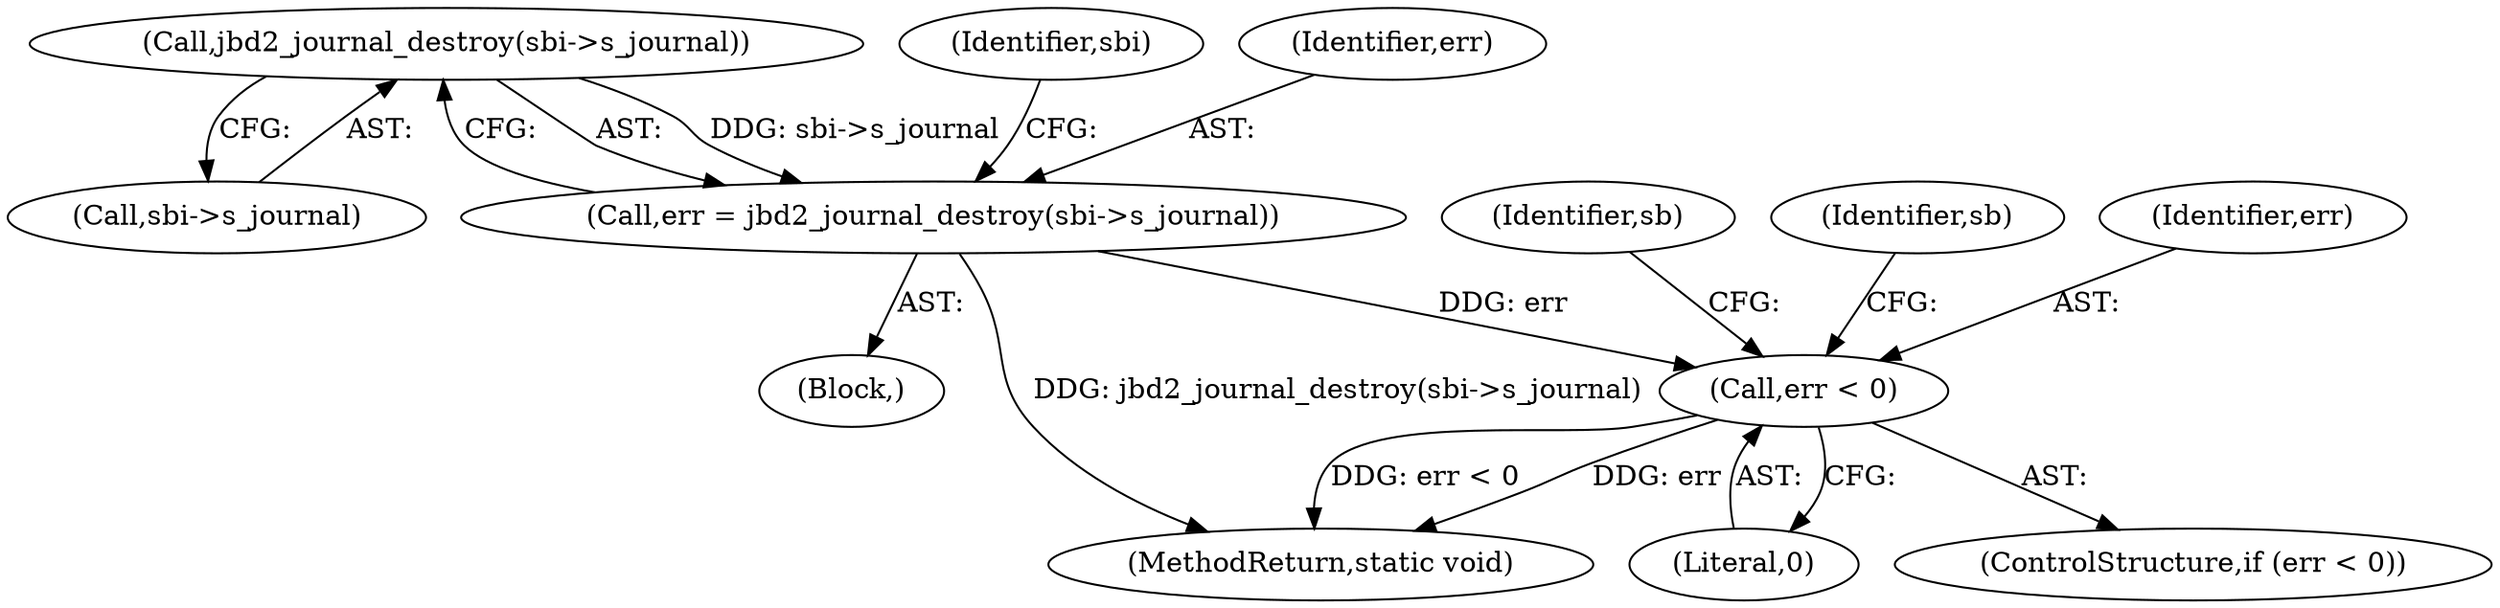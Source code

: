 digraph "0_linux_82939d7999dfc1f1998c4b1c12e2f19edbdff272_0@pointer" {
"1000143" [label="(Call,jbd2_journal_destroy(sbi->s_journal))"];
"1000141" [label="(Call,err = jbd2_journal_destroy(sbi->s_journal))"];
"1000153" [label="(Call,err < 0)"];
"1000140" [label="(Block,)"];
"1000157" [label="(Identifier,sb)"];
"1000143" [label="(Call,jbd2_journal_destroy(sbi->s_journal))"];
"1000144" [label="(Call,sbi->s_journal)"];
"1000160" [label="(Identifier,sb)"];
"1000149" [label="(Identifier,sbi)"];
"1000155" [label="(Literal,0)"];
"1000153" [label="(Call,err < 0)"];
"1000141" [label="(Call,err = jbd2_journal_destroy(sbi->s_journal))"];
"1000366" [label="(MethodReturn,static void)"];
"1000152" [label="(ControlStructure,if (err < 0))"];
"1000154" [label="(Identifier,err)"];
"1000142" [label="(Identifier,err)"];
"1000143" -> "1000141"  [label="AST: "];
"1000143" -> "1000144"  [label="CFG: "];
"1000144" -> "1000143"  [label="AST: "];
"1000141" -> "1000143"  [label="CFG: "];
"1000143" -> "1000141"  [label="DDG: sbi->s_journal"];
"1000141" -> "1000140"  [label="AST: "];
"1000142" -> "1000141"  [label="AST: "];
"1000149" -> "1000141"  [label="CFG: "];
"1000141" -> "1000366"  [label="DDG: jbd2_journal_destroy(sbi->s_journal)"];
"1000141" -> "1000153"  [label="DDG: err"];
"1000153" -> "1000152"  [label="AST: "];
"1000153" -> "1000155"  [label="CFG: "];
"1000154" -> "1000153"  [label="AST: "];
"1000155" -> "1000153"  [label="AST: "];
"1000157" -> "1000153"  [label="CFG: "];
"1000160" -> "1000153"  [label="CFG: "];
"1000153" -> "1000366"  [label="DDG: err < 0"];
"1000153" -> "1000366"  [label="DDG: err"];
}
